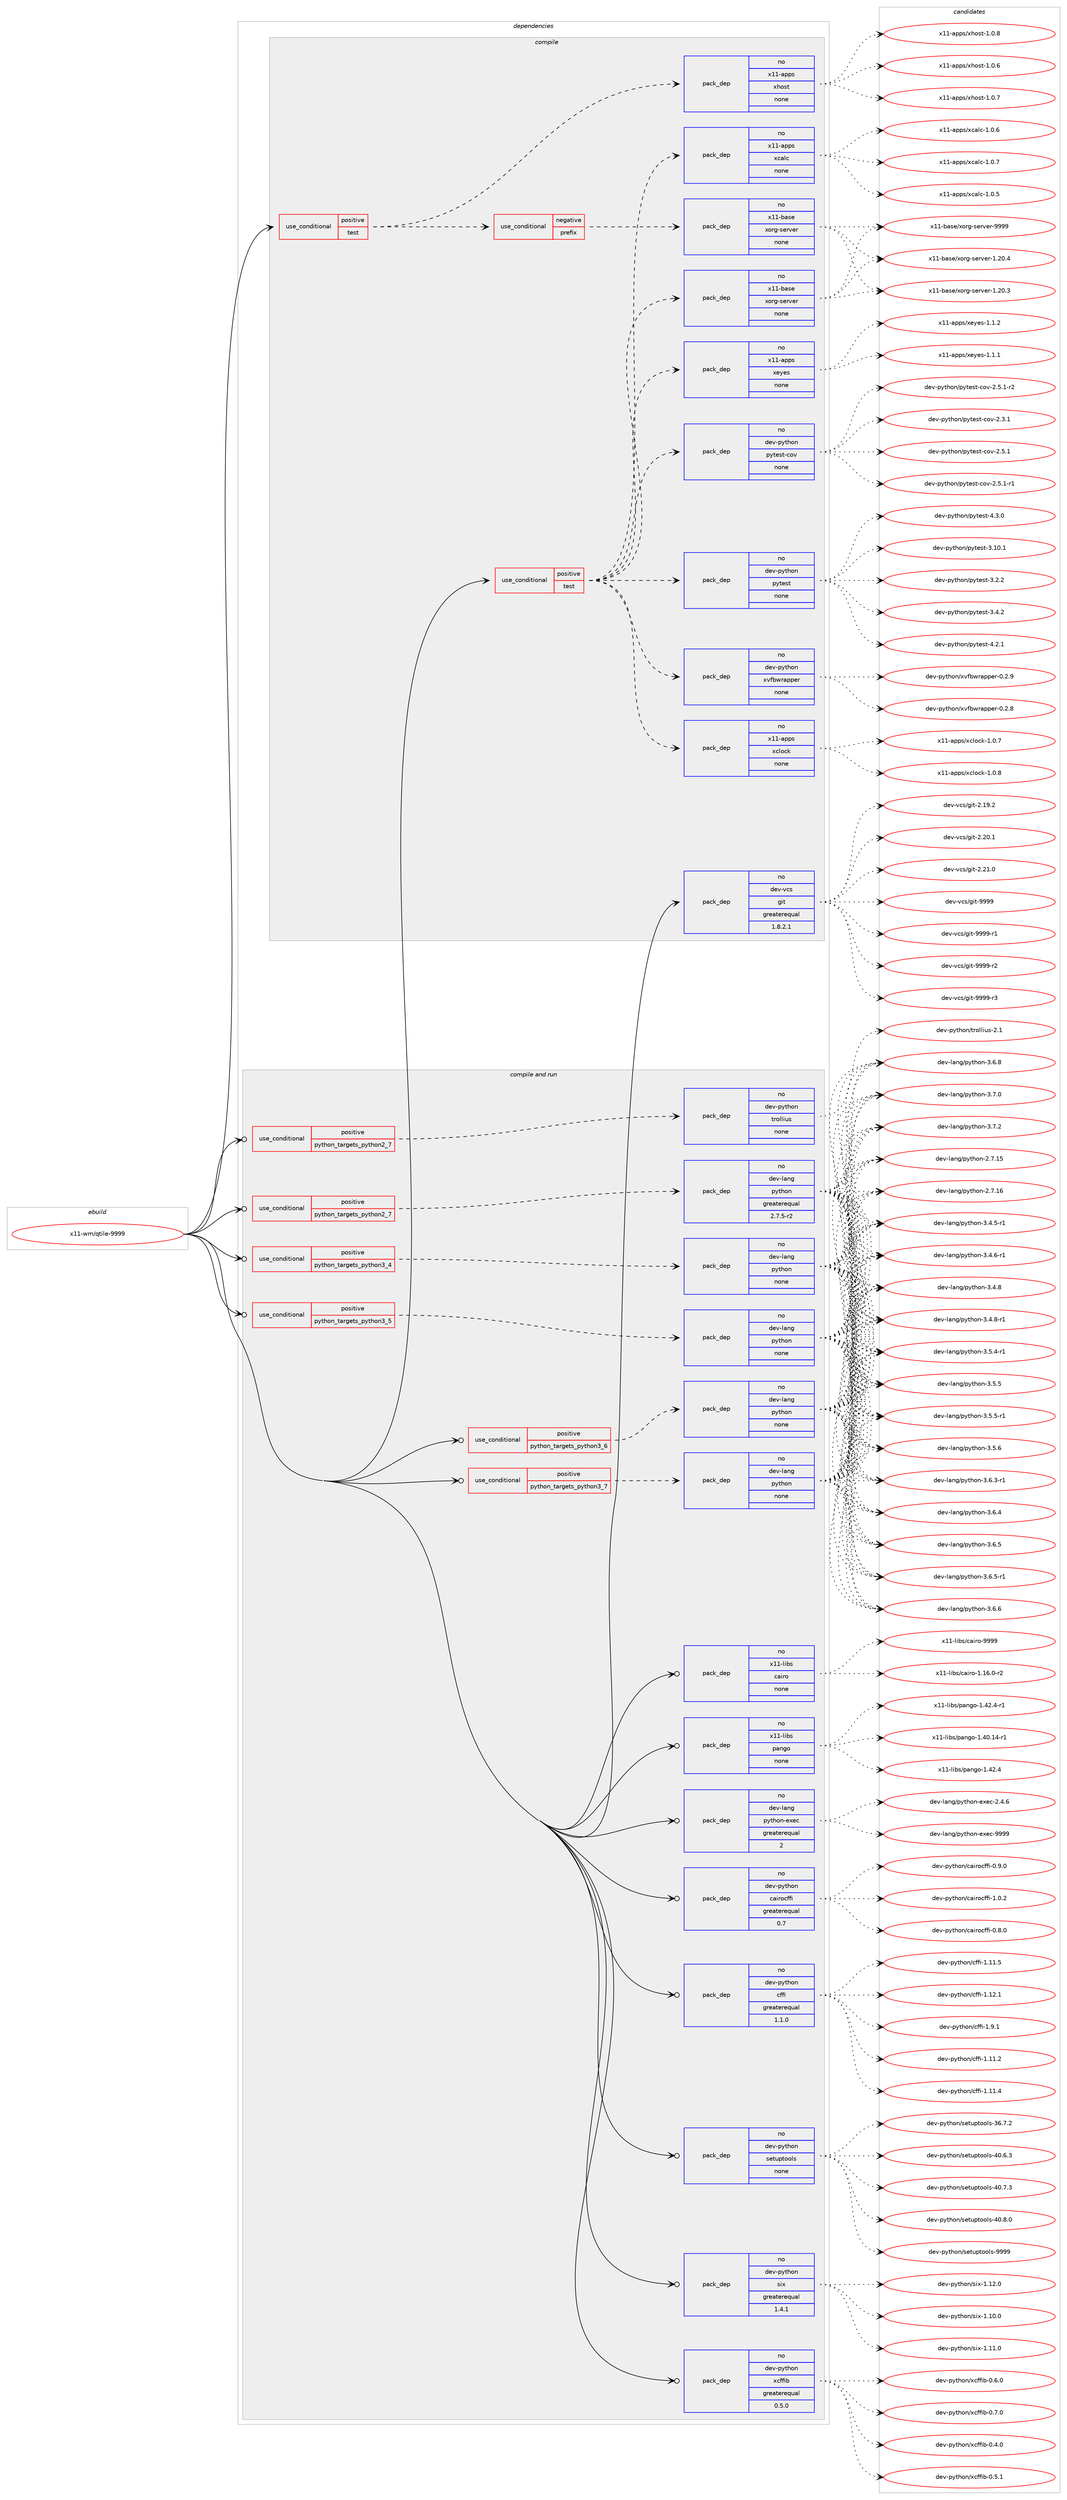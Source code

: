 digraph prolog {

# *************
# Graph options
# *************

newrank=true;
concentrate=true;
compound=true;
graph [rankdir=LR,fontname=Helvetica,fontsize=10,ranksep=1.5];#, ranksep=2.5, nodesep=0.2];
edge  [arrowhead=vee];
node  [fontname=Helvetica,fontsize=10];

# **********
# The ebuild
# **********

subgraph cluster_leftcol {
color=gray;
rank=same;
label=<<i>ebuild</i>>;
id [label="x11-wm/qtile-9999", color=red, width=4, href="../x11-wm/qtile-9999.svg"];
}

# ****************
# The dependencies
# ****************

subgraph cluster_midcol {
color=gray;
label=<<i>dependencies</i>>;
subgraph cluster_compile {
fillcolor="#eeeeee";
style=filled;
label=<<i>compile</i>>;
subgraph cond467536 {
dependency1771580 [label=<<TABLE BORDER="0" CELLBORDER="1" CELLSPACING="0" CELLPADDING="4"><TR><TD ROWSPAN="3" CELLPADDING="10">use_conditional</TD></TR><TR><TD>positive</TD></TR><TR><TD>test</TD></TR></TABLE>>, shape=none, color=red];
subgraph cond467537 {
dependency1771581 [label=<<TABLE BORDER="0" CELLBORDER="1" CELLSPACING="0" CELLPADDING="4"><TR><TD ROWSPAN="3" CELLPADDING="10">use_conditional</TD></TR><TR><TD>negative</TD></TR><TR><TD>prefix</TD></TR></TABLE>>, shape=none, color=red];
subgraph pack1274140 {
dependency1771582 [label=<<TABLE BORDER="0" CELLBORDER="1" CELLSPACING="0" CELLPADDING="4" WIDTH="220"><TR><TD ROWSPAN="6" CELLPADDING="30">pack_dep</TD></TR><TR><TD WIDTH="110">no</TD></TR><TR><TD>x11-base</TD></TR><TR><TD>xorg-server</TD></TR><TR><TD>none</TD></TR><TR><TD></TD></TR></TABLE>>, shape=none, color=blue];
}
dependency1771581:e -> dependency1771582:w [weight=20,style="dashed",arrowhead="vee"];
}
dependency1771580:e -> dependency1771581:w [weight=20,style="dashed",arrowhead="vee"];
subgraph pack1274141 {
dependency1771583 [label=<<TABLE BORDER="0" CELLBORDER="1" CELLSPACING="0" CELLPADDING="4" WIDTH="220"><TR><TD ROWSPAN="6" CELLPADDING="30">pack_dep</TD></TR><TR><TD WIDTH="110">no</TD></TR><TR><TD>x11-apps</TD></TR><TR><TD>xhost</TD></TR><TR><TD>none</TD></TR><TR><TD></TD></TR></TABLE>>, shape=none, color=blue];
}
dependency1771580:e -> dependency1771583:w [weight=20,style="dashed",arrowhead="vee"];
}
id:e -> dependency1771580:w [weight=20,style="solid",arrowhead="vee"];
subgraph cond467538 {
dependency1771584 [label=<<TABLE BORDER="0" CELLBORDER="1" CELLSPACING="0" CELLPADDING="4"><TR><TD ROWSPAN="3" CELLPADDING="10">use_conditional</TD></TR><TR><TD>positive</TD></TR><TR><TD>test</TD></TR></TABLE>>, shape=none, color=red];
subgraph pack1274142 {
dependency1771585 [label=<<TABLE BORDER="0" CELLBORDER="1" CELLSPACING="0" CELLPADDING="4" WIDTH="220"><TR><TD ROWSPAN="6" CELLPADDING="30">pack_dep</TD></TR><TR><TD WIDTH="110">no</TD></TR><TR><TD>dev-python</TD></TR><TR><TD>pytest</TD></TR><TR><TD>none</TD></TR><TR><TD></TD></TR></TABLE>>, shape=none, color=blue];
}
dependency1771584:e -> dependency1771585:w [weight=20,style="dashed",arrowhead="vee"];
subgraph pack1274143 {
dependency1771586 [label=<<TABLE BORDER="0" CELLBORDER="1" CELLSPACING="0" CELLPADDING="4" WIDTH="220"><TR><TD ROWSPAN="6" CELLPADDING="30">pack_dep</TD></TR><TR><TD WIDTH="110">no</TD></TR><TR><TD>dev-python</TD></TR><TR><TD>pytest-cov</TD></TR><TR><TD>none</TD></TR><TR><TD></TD></TR></TABLE>>, shape=none, color=blue];
}
dependency1771584:e -> dependency1771586:w [weight=20,style="dashed",arrowhead="vee"];
subgraph pack1274144 {
dependency1771587 [label=<<TABLE BORDER="0" CELLBORDER="1" CELLSPACING="0" CELLPADDING="4" WIDTH="220"><TR><TD ROWSPAN="6" CELLPADDING="30">pack_dep</TD></TR><TR><TD WIDTH="110">no</TD></TR><TR><TD>dev-python</TD></TR><TR><TD>xvfbwrapper</TD></TR><TR><TD>none</TD></TR><TR><TD></TD></TR></TABLE>>, shape=none, color=blue];
}
dependency1771584:e -> dependency1771587:w [weight=20,style="dashed",arrowhead="vee"];
subgraph pack1274145 {
dependency1771588 [label=<<TABLE BORDER="0" CELLBORDER="1" CELLSPACING="0" CELLPADDING="4" WIDTH="220"><TR><TD ROWSPAN="6" CELLPADDING="30">pack_dep</TD></TR><TR><TD WIDTH="110">no</TD></TR><TR><TD>x11-base</TD></TR><TR><TD>xorg-server</TD></TR><TR><TD>none</TD></TR><TR><TD></TD></TR></TABLE>>, shape=none, color=blue];
}
dependency1771584:e -> dependency1771588:w [weight=20,style="dashed",arrowhead="vee"];
subgraph pack1274146 {
dependency1771589 [label=<<TABLE BORDER="0" CELLBORDER="1" CELLSPACING="0" CELLPADDING="4" WIDTH="220"><TR><TD ROWSPAN="6" CELLPADDING="30">pack_dep</TD></TR><TR><TD WIDTH="110">no</TD></TR><TR><TD>x11-apps</TD></TR><TR><TD>xeyes</TD></TR><TR><TD>none</TD></TR><TR><TD></TD></TR></TABLE>>, shape=none, color=blue];
}
dependency1771584:e -> dependency1771589:w [weight=20,style="dashed",arrowhead="vee"];
subgraph pack1274147 {
dependency1771590 [label=<<TABLE BORDER="0" CELLBORDER="1" CELLSPACING="0" CELLPADDING="4" WIDTH="220"><TR><TD ROWSPAN="6" CELLPADDING="30">pack_dep</TD></TR><TR><TD WIDTH="110">no</TD></TR><TR><TD>x11-apps</TD></TR><TR><TD>xcalc</TD></TR><TR><TD>none</TD></TR><TR><TD></TD></TR></TABLE>>, shape=none, color=blue];
}
dependency1771584:e -> dependency1771590:w [weight=20,style="dashed",arrowhead="vee"];
subgraph pack1274148 {
dependency1771591 [label=<<TABLE BORDER="0" CELLBORDER="1" CELLSPACING="0" CELLPADDING="4" WIDTH="220"><TR><TD ROWSPAN="6" CELLPADDING="30">pack_dep</TD></TR><TR><TD WIDTH="110">no</TD></TR><TR><TD>x11-apps</TD></TR><TR><TD>xclock</TD></TR><TR><TD>none</TD></TR><TR><TD></TD></TR></TABLE>>, shape=none, color=blue];
}
dependency1771584:e -> dependency1771591:w [weight=20,style="dashed",arrowhead="vee"];
}
id:e -> dependency1771584:w [weight=20,style="solid",arrowhead="vee"];
subgraph pack1274149 {
dependency1771592 [label=<<TABLE BORDER="0" CELLBORDER="1" CELLSPACING="0" CELLPADDING="4" WIDTH="220"><TR><TD ROWSPAN="6" CELLPADDING="30">pack_dep</TD></TR><TR><TD WIDTH="110">no</TD></TR><TR><TD>dev-vcs</TD></TR><TR><TD>git</TD></TR><TR><TD>greaterequal</TD></TR><TR><TD>1.8.2.1</TD></TR></TABLE>>, shape=none, color=blue];
}
id:e -> dependency1771592:w [weight=20,style="solid",arrowhead="vee"];
}
subgraph cluster_compileandrun {
fillcolor="#eeeeee";
style=filled;
label=<<i>compile and run</i>>;
subgraph cond467539 {
dependency1771593 [label=<<TABLE BORDER="0" CELLBORDER="1" CELLSPACING="0" CELLPADDING="4"><TR><TD ROWSPAN="3" CELLPADDING="10">use_conditional</TD></TR><TR><TD>positive</TD></TR><TR><TD>python_targets_python2_7</TD></TR></TABLE>>, shape=none, color=red];
subgraph pack1274150 {
dependency1771594 [label=<<TABLE BORDER="0" CELLBORDER="1" CELLSPACING="0" CELLPADDING="4" WIDTH="220"><TR><TD ROWSPAN="6" CELLPADDING="30">pack_dep</TD></TR><TR><TD WIDTH="110">no</TD></TR><TR><TD>dev-lang</TD></TR><TR><TD>python</TD></TR><TR><TD>greaterequal</TD></TR><TR><TD>2.7.5-r2</TD></TR></TABLE>>, shape=none, color=blue];
}
dependency1771593:e -> dependency1771594:w [weight=20,style="dashed",arrowhead="vee"];
}
id:e -> dependency1771593:w [weight=20,style="solid",arrowhead="odotvee"];
subgraph cond467540 {
dependency1771595 [label=<<TABLE BORDER="0" CELLBORDER="1" CELLSPACING="0" CELLPADDING="4"><TR><TD ROWSPAN="3" CELLPADDING="10">use_conditional</TD></TR><TR><TD>positive</TD></TR><TR><TD>python_targets_python2_7</TD></TR></TABLE>>, shape=none, color=red];
subgraph pack1274151 {
dependency1771596 [label=<<TABLE BORDER="0" CELLBORDER="1" CELLSPACING="0" CELLPADDING="4" WIDTH="220"><TR><TD ROWSPAN="6" CELLPADDING="30">pack_dep</TD></TR><TR><TD WIDTH="110">no</TD></TR><TR><TD>dev-python</TD></TR><TR><TD>trollius</TD></TR><TR><TD>none</TD></TR><TR><TD></TD></TR></TABLE>>, shape=none, color=blue];
}
dependency1771595:e -> dependency1771596:w [weight=20,style="dashed",arrowhead="vee"];
}
id:e -> dependency1771595:w [weight=20,style="solid",arrowhead="odotvee"];
subgraph cond467541 {
dependency1771597 [label=<<TABLE BORDER="0" CELLBORDER="1" CELLSPACING="0" CELLPADDING="4"><TR><TD ROWSPAN="3" CELLPADDING="10">use_conditional</TD></TR><TR><TD>positive</TD></TR><TR><TD>python_targets_python3_4</TD></TR></TABLE>>, shape=none, color=red];
subgraph pack1274152 {
dependency1771598 [label=<<TABLE BORDER="0" CELLBORDER="1" CELLSPACING="0" CELLPADDING="4" WIDTH="220"><TR><TD ROWSPAN="6" CELLPADDING="30">pack_dep</TD></TR><TR><TD WIDTH="110">no</TD></TR><TR><TD>dev-lang</TD></TR><TR><TD>python</TD></TR><TR><TD>none</TD></TR><TR><TD></TD></TR></TABLE>>, shape=none, color=blue];
}
dependency1771597:e -> dependency1771598:w [weight=20,style="dashed",arrowhead="vee"];
}
id:e -> dependency1771597:w [weight=20,style="solid",arrowhead="odotvee"];
subgraph cond467542 {
dependency1771599 [label=<<TABLE BORDER="0" CELLBORDER="1" CELLSPACING="0" CELLPADDING="4"><TR><TD ROWSPAN="3" CELLPADDING="10">use_conditional</TD></TR><TR><TD>positive</TD></TR><TR><TD>python_targets_python3_5</TD></TR></TABLE>>, shape=none, color=red];
subgraph pack1274153 {
dependency1771600 [label=<<TABLE BORDER="0" CELLBORDER="1" CELLSPACING="0" CELLPADDING="4" WIDTH="220"><TR><TD ROWSPAN="6" CELLPADDING="30">pack_dep</TD></TR><TR><TD WIDTH="110">no</TD></TR><TR><TD>dev-lang</TD></TR><TR><TD>python</TD></TR><TR><TD>none</TD></TR><TR><TD></TD></TR></TABLE>>, shape=none, color=blue];
}
dependency1771599:e -> dependency1771600:w [weight=20,style="dashed",arrowhead="vee"];
}
id:e -> dependency1771599:w [weight=20,style="solid",arrowhead="odotvee"];
subgraph cond467543 {
dependency1771601 [label=<<TABLE BORDER="0" CELLBORDER="1" CELLSPACING="0" CELLPADDING="4"><TR><TD ROWSPAN="3" CELLPADDING="10">use_conditional</TD></TR><TR><TD>positive</TD></TR><TR><TD>python_targets_python3_6</TD></TR></TABLE>>, shape=none, color=red];
subgraph pack1274154 {
dependency1771602 [label=<<TABLE BORDER="0" CELLBORDER="1" CELLSPACING="0" CELLPADDING="4" WIDTH="220"><TR><TD ROWSPAN="6" CELLPADDING="30">pack_dep</TD></TR><TR><TD WIDTH="110">no</TD></TR><TR><TD>dev-lang</TD></TR><TR><TD>python</TD></TR><TR><TD>none</TD></TR><TR><TD></TD></TR></TABLE>>, shape=none, color=blue];
}
dependency1771601:e -> dependency1771602:w [weight=20,style="dashed",arrowhead="vee"];
}
id:e -> dependency1771601:w [weight=20,style="solid",arrowhead="odotvee"];
subgraph cond467544 {
dependency1771603 [label=<<TABLE BORDER="0" CELLBORDER="1" CELLSPACING="0" CELLPADDING="4"><TR><TD ROWSPAN="3" CELLPADDING="10">use_conditional</TD></TR><TR><TD>positive</TD></TR><TR><TD>python_targets_python3_7</TD></TR></TABLE>>, shape=none, color=red];
subgraph pack1274155 {
dependency1771604 [label=<<TABLE BORDER="0" CELLBORDER="1" CELLSPACING="0" CELLPADDING="4" WIDTH="220"><TR><TD ROWSPAN="6" CELLPADDING="30">pack_dep</TD></TR><TR><TD WIDTH="110">no</TD></TR><TR><TD>dev-lang</TD></TR><TR><TD>python</TD></TR><TR><TD>none</TD></TR><TR><TD></TD></TR></TABLE>>, shape=none, color=blue];
}
dependency1771603:e -> dependency1771604:w [weight=20,style="dashed",arrowhead="vee"];
}
id:e -> dependency1771603:w [weight=20,style="solid",arrowhead="odotvee"];
subgraph pack1274156 {
dependency1771605 [label=<<TABLE BORDER="0" CELLBORDER="1" CELLSPACING="0" CELLPADDING="4" WIDTH="220"><TR><TD ROWSPAN="6" CELLPADDING="30">pack_dep</TD></TR><TR><TD WIDTH="110">no</TD></TR><TR><TD>dev-lang</TD></TR><TR><TD>python-exec</TD></TR><TR><TD>greaterequal</TD></TR><TR><TD>2</TD></TR></TABLE>>, shape=none, color=blue];
}
id:e -> dependency1771605:w [weight=20,style="solid",arrowhead="odotvee"];
subgraph pack1274157 {
dependency1771606 [label=<<TABLE BORDER="0" CELLBORDER="1" CELLSPACING="0" CELLPADDING="4" WIDTH="220"><TR><TD ROWSPAN="6" CELLPADDING="30">pack_dep</TD></TR><TR><TD WIDTH="110">no</TD></TR><TR><TD>dev-python</TD></TR><TR><TD>cairocffi</TD></TR><TR><TD>greaterequal</TD></TR><TR><TD>0.7</TD></TR></TABLE>>, shape=none, color=blue];
}
id:e -> dependency1771606:w [weight=20,style="solid",arrowhead="odotvee"];
subgraph pack1274158 {
dependency1771607 [label=<<TABLE BORDER="0" CELLBORDER="1" CELLSPACING="0" CELLPADDING="4" WIDTH="220"><TR><TD ROWSPAN="6" CELLPADDING="30">pack_dep</TD></TR><TR><TD WIDTH="110">no</TD></TR><TR><TD>dev-python</TD></TR><TR><TD>cffi</TD></TR><TR><TD>greaterequal</TD></TR><TR><TD>1.1.0</TD></TR></TABLE>>, shape=none, color=blue];
}
id:e -> dependency1771607:w [weight=20,style="solid",arrowhead="odotvee"];
subgraph pack1274159 {
dependency1771608 [label=<<TABLE BORDER="0" CELLBORDER="1" CELLSPACING="0" CELLPADDING="4" WIDTH="220"><TR><TD ROWSPAN="6" CELLPADDING="30">pack_dep</TD></TR><TR><TD WIDTH="110">no</TD></TR><TR><TD>dev-python</TD></TR><TR><TD>setuptools</TD></TR><TR><TD>none</TD></TR><TR><TD></TD></TR></TABLE>>, shape=none, color=blue];
}
id:e -> dependency1771608:w [weight=20,style="solid",arrowhead="odotvee"];
subgraph pack1274160 {
dependency1771609 [label=<<TABLE BORDER="0" CELLBORDER="1" CELLSPACING="0" CELLPADDING="4" WIDTH="220"><TR><TD ROWSPAN="6" CELLPADDING="30">pack_dep</TD></TR><TR><TD WIDTH="110">no</TD></TR><TR><TD>dev-python</TD></TR><TR><TD>six</TD></TR><TR><TD>greaterequal</TD></TR><TR><TD>1.4.1</TD></TR></TABLE>>, shape=none, color=blue];
}
id:e -> dependency1771609:w [weight=20,style="solid",arrowhead="odotvee"];
subgraph pack1274161 {
dependency1771610 [label=<<TABLE BORDER="0" CELLBORDER="1" CELLSPACING="0" CELLPADDING="4" WIDTH="220"><TR><TD ROWSPAN="6" CELLPADDING="30">pack_dep</TD></TR><TR><TD WIDTH="110">no</TD></TR><TR><TD>dev-python</TD></TR><TR><TD>xcffib</TD></TR><TR><TD>greaterequal</TD></TR><TR><TD>0.5.0</TD></TR></TABLE>>, shape=none, color=blue];
}
id:e -> dependency1771610:w [weight=20,style="solid",arrowhead="odotvee"];
subgraph pack1274162 {
dependency1771611 [label=<<TABLE BORDER="0" CELLBORDER="1" CELLSPACING="0" CELLPADDING="4" WIDTH="220"><TR><TD ROWSPAN="6" CELLPADDING="30">pack_dep</TD></TR><TR><TD WIDTH="110">no</TD></TR><TR><TD>x11-libs</TD></TR><TR><TD>cairo</TD></TR><TR><TD>none</TD></TR><TR><TD></TD></TR></TABLE>>, shape=none, color=blue];
}
id:e -> dependency1771611:w [weight=20,style="solid",arrowhead="odotvee"];
subgraph pack1274163 {
dependency1771612 [label=<<TABLE BORDER="0" CELLBORDER="1" CELLSPACING="0" CELLPADDING="4" WIDTH="220"><TR><TD ROWSPAN="6" CELLPADDING="30">pack_dep</TD></TR><TR><TD WIDTH="110">no</TD></TR><TR><TD>x11-libs</TD></TR><TR><TD>pango</TD></TR><TR><TD>none</TD></TR><TR><TD></TD></TR></TABLE>>, shape=none, color=blue];
}
id:e -> dependency1771612:w [weight=20,style="solid",arrowhead="odotvee"];
}
subgraph cluster_run {
fillcolor="#eeeeee";
style=filled;
label=<<i>run</i>>;
}
}

# **************
# The candidates
# **************

subgraph cluster_choices {
rank=same;
color=gray;
label=<<i>candidates</i>>;

subgraph choice1274140 {
color=black;
nodesep=1;
choice1204949459897115101471201111141034511510111411810111445494650484651 [label="x11-base/xorg-server-1.20.3", color=red, width=4,href="../x11-base/xorg-server-1.20.3.svg"];
choice1204949459897115101471201111141034511510111411810111445494650484652 [label="x11-base/xorg-server-1.20.4", color=red, width=4,href="../x11-base/xorg-server-1.20.4.svg"];
choice120494945989711510147120111114103451151011141181011144557575757 [label="x11-base/xorg-server-9999", color=red, width=4,href="../x11-base/xorg-server-9999.svg"];
dependency1771582:e -> choice1204949459897115101471201111141034511510111411810111445494650484651:w [style=dotted,weight="100"];
dependency1771582:e -> choice1204949459897115101471201111141034511510111411810111445494650484652:w [style=dotted,weight="100"];
dependency1771582:e -> choice120494945989711510147120111114103451151011141181011144557575757:w [style=dotted,weight="100"];
}
subgraph choice1274141 {
color=black;
nodesep=1;
choice1204949459711211211547120104111115116454946484654 [label="x11-apps/xhost-1.0.6", color=red, width=4,href="../x11-apps/xhost-1.0.6.svg"];
choice1204949459711211211547120104111115116454946484655 [label="x11-apps/xhost-1.0.7", color=red, width=4,href="../x11-apps/xhost-1.0.7.svg"];
choice1204949459711211211547120104111115116454946484656 [label="x11-apps/xhost-1.0.8", color=red, width=4,href="../x11-apps/xhost-1.0.8.svg"];
dependency1771583:e -> choice1204949459711211211547120104111115116454946484654:w [style=dotted,weight="100"];
dependency1771583:e -> choice1204949459711211211547120104111115116454946484655:w [style=dotted,weight="100"];
dependency1771583:e -> choice1204949459711211211547120104111115116454946484656:w [style=dotted,weight="100"];
}
subgraph choice1274142 {
color=black;
nodesep=1;
choice100101118451121211161041111104711212111610111511645514649484649 [label="dev-python/pytest-3.10.1", color=red, width=4,href="../dev-python/pytest-3.10.1.svg"];
choice1001011184511212111610411111047112121116101115116455146504650 [label="dev-python/pytest-3.2.2", color=red, width=4,href="../dev-python/pytest-3.2.2.svg"];
choice1001011184511212111610411111047112121116101115116455146524650 [label="dev-python/pytest-3.4.2", color=red, width=4,href="../dev-python/pytest-3.4.2.svg"];
choice1001011184511212111610411111047112121116101115116455246504649 [label="dev-python/pytest-4.2.1", color=red, width=4,href="../dev-python/pytest-4.2.1.svg"];
choice1001011184511212111610411111047112121116101115116455246514648 [label="dev-python/pytest-4.3.0", color=red, width=4,href="../dev-python/pytest-4.3.0.svg"];
dependency1771585:e -> choice100101118451121211161041111104711212111610111511645514649484649:w [style=dotted,weight="100"];
dependency1771585:e -> choice1001011184511212111610411111047112121116101115116455146504650:w [style=dotted,weight="100"];
dependency1771585:e -> choice1001011184511212111610411111047112121116101115116455146524650:w [style=dotted,weight="100"];
dependency1771585:e -> choice1001011184511212111610411111047112121116101115116455246504649:w [style=dotted,weight="100"];
dependency1771585:e -> choice1001011184511212111610411111047112121116101115116455246514648:w [style=dotted,weight="100"];
}
subgraph choice1274143 {
color=black;
nodesep=1;
choice10010111845112121116104111110471121211161011151164599111118455046514649 [label="dev-python/pytest-cov-2.3.1", color=red, width=4,href="../dev-python/pytest-cov-2.3.1.svg"];
choice10010111845112121116104111110471121211161011151164599111118455046534649 [label="dev-python/pytest-cov-2.5.1", color=red, width=4,href="../dev-python/pytest-cov-2.5.1.svg"];
choice100101118451121211161041111104711212111610111511645991111184550465346494511449 [label="dev-python/pytest-cov-2.5.1-r1", color=red, width=4,href="../dev-python/pytest-cov-2.5.1-r1.svg"];
choice100101118451121211161041111104711212111610111511645991111184550465346494511450 [label="dev-python/pytest-cov-2.5.1-r2", color=red, width=4,href="../dev-python/pytest-cov-2.5.1-r2.svg"];
dependency1771586:e -> choice10010111845112121116104111110471121211161011151164599111118455046514649:w [style=dotted,weight="100"];
dependency1771586:e -> choice10010111845112121116104111110471121211161011151164599111118455046534649:w [style=dotted,weight="100"];
dependency1771586:e -> choice100101118451121211161041111104711212111610111511645991111184550465346494511449:w [style=dotted,weight="100"];
dependency1771586:e -> choice100101118451121211161041111104711212111610111511645991111184550465346494511450:w [style=dotted,weight="100"];
}
subgraph choice1274144 {
color=black;
nodesep=1;
choice10010111845112121116104111110471201181029811911497112112101114454846504656 [label="dev-python/xvfbwrapper-0.2.8", color=red, width=4,href="../dev-python/xvfbwrapper-0.2.8.svg"];
choice10010111845112121116104111110471201181029811911497112112101114454846504657 [label="dev-python/xvfbwrapper-0.2.9", color=red, width=4,href="../dev-python/xvfbwrapper-0.2.9.svg"];
dependency1771587:e -> choice10010111845112121116104111110471201181029811911497112112101114454846504656:w [style=dotted,weight="100"];
dependency1771587:e -> choice10010111845112121116104111110471201181029811911497112112101114454846504657:w [style=dotted,weight="100"];
}
subgraph choice1274145 {
color=black;
nodesep=1;
choice1204949459897115101471201111141034511510111411810111445494650484651 [label="x11-base/xorg-server-1.20.3", color=red, width=4,href="../x11-base/xorg-server-1.20.3.svg"];
choice1204949459897115101471201111141034511510111411810111445494650484652 [label="x11-base/xorg-server-1.20.4", color=red, width=4,href="../x11-base/xorg-server-1.20.4.svg"];
choice120494945989711510147120111114103451151011141181011144557575757 [label="x11-base/xorg-server-9999", color=red, width=4,href="../x11-base/xorg-server-9999.svg"];
dependency1771588:e -> choice1204949459897115101471201111141034511510111411810111445494650484651:w [style=dotted,weight="100"];
dependency1771588:e -> choice1204949459897115101471201111141034511510111411810111445494650484652:w [style=dotted,weight="100"];
dependency1771588:e -> choice120494945989711510147120111114103451151011141181011144557575757:w [style=dotted,weight="100"];
}
subgraph choice1274146 {
color=black;
nodesep=1;
choice1204949459711211211547120101121101115454946494649 [label="x11-apps/xeyes-1.1.1", color=red, width=4,href="../x11-apps/xeyes-1.1.1.svg"];
choice1204949459711211211547120101121101115454946494650 [label="x11-apps/xeyes-1.1.2", color=red, width=4,href="../x11-apps/xeyes-1.1.2.svg"];
dependency1771589:e -> choice1204949459711211211547120101121101115454946494649:w [style=dotted,weight="100"];
dependency1771589:e -> choice1204949459711211211547120101121101115454946494650:w [style=dotted,weight="100"];
}
subgraph choice1274147 {
color=black;
nodesep=1;
choice1204949459711211211547120999710899454946484653 [label="x11-apps/xcalc-1.0.5", color=red, width=4,href="../x11-apps/xcalc-1.0.5.svg"];
choice1204949459711211211547120999710899454946484654 [label="x11-apps/xcalc-1.0.6", color=red, width=4,href="../x11-apps/xcalc-1.0.6.svg"];
choice1204949459711211211547120999710899454946484655 [label="x11-apps/xcalc-1.0.7", color=red, width=4,href="../x11-apps/xcalc-1.0.7.svg"];
dependency1771590:e -> choice1204949459711211211547120999710899454946484653:w [style=dotted,weight="100"];
dependency1771590:e -> choice1204949459711211211547120999710899454946484654:w [style=dotted,weight="100"];
dependency1771590:e -> choice1204949459711211211547120999710899454946484655:w [style=dotted,weight="100"];
}
subgraph choice1274148 {
color=black;
nodesep=1;
choice12049494597112112115471209910811199107454946484655 [label="x11-apps/xclock-1.0.7", color=red, width=4,href="../x11-apps/xclock-1.0.7.svg"];
choice12049494597112112115471209910811199107454946484656 [label="x11-apps/xclock-1.0.8", color=red, width=4,href="../x11-apps/xclock-1.0.8.svg"];
dependency1771591:e -> choice12049494597112112115471209910811199107454946484655:w [style=dotted,weight="100"];
dependency1771591:e -> choice12049494597112112115471209910811199107454946484656:w [style=dotted,weight="100"];
}
subgraph choice1274149 {
color=black;
nodesep=1;
choice10010111845118991154710310511645504649574650 [label="dev-vcs/git-2.19.2", color=red, width=4,href="../dev-vcs/git-2.19.2.svg"];
choice10010111845118991154710310511645504650484649 [label="dev-vcs/git-2.20.1", color=red, width=4,href="../dev-vcs/git-2.20.1.svg"];
choice10010111845118991154710310511645504650494648 [label="dev-vcs/git-2.21.0", color=red, width=4,href="../dev-vcs/git-2.21.0.svg"];
choice1001011184511899115471031051164557575757 [label="dev-vcs/git-9999", color=red, width=4,href="../dev-vcs/git-9999.svg"];
choice10010111845118991154710310511645575757574511449 [label="dev-vcs/git-9999-r1", color=red, width=4,href="../dev-vcs/git-9999-r1.svg"];
choice10010111845118991154710310511645575757574511450 [label="dev-vcs/git-9999-r2", color=red, width=4,href="../dev-vcs/git-9999-r2.svg"];
choice10010111845118991154710310511645575757574511451 [label="dev-vcs/git-9999-r3", color=red, width=4,href="../dev-vcs/git-9999-r3.svg"];
dependency1771592:e -> choice10010111845118991154710310511645504649574650:w [style=dotted,weight="100"];
dependency1771592:e -> choice10010111845118991154710310511645504650484649:w [style=dotted,weight="100"];
dependency1771592:e -> choice10010111845118991154710310511645504650494648:w [style=dotted,weight="100"];
dependency1771592:e -> choice1001011184511899115471031051164557575757:w [style=dotted,weight="100"];
dependency1771592:e -> choice10010111845118991154710310511645575757574511449:w [style=dotted,weight="100"];
dependency1771592:e -> choice10010111845118991154710310511645575757574511450:w [style=dotted,weight="100"];
dependency1771592:e -> choice10010111845118991154710310511645575757574511451:w [style=dotted,weight="100"];
}
subgraph choice1274150 {
color=black;
nodesep=1;
choice10010111845108971101034711212111610411111045504655464953 [label="dev-lang/python-2.7.15", color=red, width=4,href="../dev-lang/python-2.7.15.svg"];
choice10010111845108971101034711212111610411111045504655464954 [label="dev-lang/python-2.7.16", color=red, width=4,href="../dev-lang/python-2.7.16.svg"];
choice1001011184510897110103471121211161041111104551465246534511449 [label="dev-lang/python-3.4.5-r1", color=red, width=4,href="../dev-lang/python-3.4.5-r1.svg"];
choice1001011184510897110103471121211161041111104551465246544511449 [label="dev-lang/python-3.4.6-r1", color=red, width=4,href="../dev-lang/python-3.4.6-r1.svg"];
choice100101118451089711010347112121116104111110455146524656 [label="dev-lang/python-3.4.8", color=red, width=4,href="../dev-lang/python-3.4.8.svg"];
choice1001011184510897110103471121211161041111104551465246564511449 [label="dev-lang/python-3.4.8-r1", color=red, width=4,href="../dev-lang/python-3.4.8-r1.svg"];
choice1001011184510897110103471121211161041111104551465346524511449 [label="dev-lang/python-3.5.4-r1", color=red, width=4,href="../dev-lang/python-3.5.4-r1.svg"];
choice100101118451089711010347112121116104111110455146534653 [label="dev-lang/python-3.5.5", color=red, width=4,href="../dev-lang/python-3.5.5.svg"];
choice1001011184510897110103471121211161041111104551465346534511449 [label="dev-lang/python-3.5.5-r1", color=red, width=4,href="../dev-lang/python-3.5.5-r1.svg"];
choice100101118451089711010347112121116104111110455146534654 [label="dev-lang/python-3.5.6", color=red, width=4,href="../dev-lang/python-3.5.6.svg"];
choice1001011184510897110103471121211161041111104551465446514511449 [label="dev-lang/python-3.6.3-r1", color=red, width=4,href="../dev-lang/python-3.6.3-r1.svg"];
choice100101118451089711010347112121116104111110455146544652 [label="dev-lang/python-3.6.4", color=red, width=4,href="../dev-lang/python-3.6.4.svg"];
choice100101118451089711010347112121116104111110455146544653 [label="dev-lang/python-3.6.5", color=red, width=4,href="../dev-lang/python-3.6.5.svg"];
choice1001011184510897110103471121211161041111104551465446534511449 [label="dev-lang/python-3.6.5-r1", color=red, width=4,href="../dev-lang/python-3.6.5-r1.svg"];
choice100101118451089711010347112121116104111110455146544654 [label="dev-lang/python-3.6.6", color=red, width=4,href="../dev-lang/python-3.6.6.svg"];
choice100101118451089711010347112121116104111110455146544656 [label="dev-lang/python-3.6.8", color=red, width=4,href="../dev-lang/python-3.6.8.svg"];
choice100101118451089711010347112121116104111110455146554648 [label="dev-lang/python-3.7.0", color=red, width=4,href="../dev-lang/python-3.7.0.svg"];
choice100101118451089711010347112121116104111110455146554650 [label="dev-lang/python-3.7.2", color=red, width=4,href="../dev-lang/python-3.7.2.svg"];
dependency1771594:e -> choice10010111845108971101034711212111610411111045504655464953:w [style=dotted,weight="100"];
dependency1771594:e -> choice10010111845108971101034711212111610411111045504655464954:w [style=dotted,weight="100"];
dependency1771594:e -> choice1001011184510897110103471121211161041111104551465246534511449:w [style=dotted,weight="100"];
dependency1771594:e -> choice1001011184510897110103471121211161041111104551465246544511449:w [style=dotted,weight="100"];
dependency1771594:e -> choice100101118451089711010347112121116104111110455146524656:w [style=dotted,weight="100"];
dependency1771594:e -> choice1001011184510897110103471121211161041111104551465246564511449:w [style=dotted,weight="100"];
dependency1771594:e -> choice1001011184510897110103471121211161041111104551465346524511449:w [style=dotted,weight="100"];
dependency1771594:e -> choice100101118451089711010347112121116104111110455146534653:w [style=dotted,weight="100"];
dependency1771594:e -> choice1001011184510897110103471121211161041111104551465346534511449:w [style=dotted,weight="100"];
dependency1771594:e -> choice100101118451089711010347112121116104111110455146534654:w [style=dotted,weight="100"];
dependency1771594:e -> choice1001011184510897110103471121211161041111104551465446514511449:w [style=dotted,weight="100"];
dependency1771594:e -> choice100101118451089711010347112121116104111110455146544652:w [style=dotted,weight="100"];
dependency1771594:e -> choice100101118451089711010347112121116104111110455146544653:w [style=dotted,weight="100"];
dependency1771594:e -> choice1001011184510897110103471121211161041111104551465446534511449:w [style=dotted,weight="100"];
dependency1771594:e -> choice100101118451089711010347112121116104111110455146544654:w [style=dotted,weight="100"];
dependency1771594:e -> choice100101118451089711010347112121116104111110455146544656:w [style=dotted,weight="100"];
dependency1771594:e -> choice100101118451089711010347112121116104111110455146554648:w [style=dotted,weight="100"];
dependency1771594:e -> choice100101118451089711010347112121116104111110455146554650:w [style=dotted,weight="100"];
}
subgraph choice1274151 {
color=black;
nodesep=1;
choice100101118451121211161041111104711611411110810810511711545504649 [label="dev-python/trollius-2.1", color=red, width=4,href="../dev-python/trollius-2.1.svg"];
dependency1771596:e -> choice100101118451121211161041111104711611411110810810511711545504649:w [style=dotted,weight="100"];
}
subgraph choice1274152 {
color=black;
nodesep=1;
choice10010111845108971101034711212111610411111045504655464953 [label="dev-lang/python-2.7.15", color=red, width=4,href="../dev-lang/python-2.7.15.svg"];
choice10010111845108971101034711212111610411111045504655464954 [label="dev-lang/python-2.7.16", color=red, width=4,href="../dev-lang/python-2.7.16.svg"];
choice1001011184510897110103471121211161041111104551465246534511449 [label="dev-lang/python-3.4.5-r1", color=red, width=4,href="../dev-lang/python-3.4.5-r1.svg"];
choice1001011184510897110103471121211161041111104551465246544511449 [label="dev-lang/python-3.4.6-r1", color=red, width=4,href="../dev-lang/python-3.4.6-r1.svg"];
choice100101118451089711010347112121116104111110455146524656 [label="dev-lang/python-3.4.8", color=red, width=4,href="../dev-lang/python-3.4.8.svg"];
choice1001011184510897110103471121211161041111104551465246564511449 [label="dev-lang/python-3.4.8-r1", color=red, width=4,href="../dev-lang/python-3.4.8-r1.svg"];
choice1001011184510897110103471121211161041111104551465346524511449 [label="dev-lang/python-3.5.4-r1", color=red, width=4,href="../dev-lang/python-3.5.4-r1.svg"];
choice100101118451089711010347112121116104111110455146534653 [label="dev-lang/python-3.5.5", color=red, width=4,href="../dev-lang/python-3.5.5.svg"];
choice1001011184510897110103471121211161041111104551465346534511449 [label="dev-lang/python-3.5.5-r1", color=red, width=4,href="../dev-lang/python-3.5.5-r1.svg"];
choice100101118451089711010347112121116104111110455146534654 [label="dev-lang/python-3.5.6", color=red, width=4,href="../dev-lang/python-3.5.6.svg"];
choice1001011184510897110103471121211161041111104551465446514511449 [label="dev-lang/python-3.6.3-r1", color=red, width=4,href="../dev-lang/python-3.6.3-r1.svg"];
choice100101118451089711010347112121116104111110455146544652 [label="dev-lang/python-3.6.4", color=red, width=4,href="../dev-lang/python-3.6.4.svg"];
choice100101118451089711010347112121116104111110455146544653 [label="dev-lang/python-3.6.5", color=red, width=4,href="../dev-lang/python-3.6.5.svg"];
choice1001011184510897110103471121211161041111104551465446534511449 [label="dev-lang/python-3.6.5-r1", color=red, width=4,href="../dev-lang/python-3.6.5-r1.svg"];
choice100101118451089711010347112121116104111110455146544654 [label="dev-lang/python-3.6.6", color=red, width=4,href="../dev-lang/python-3.6.6.svg"];
choice100101118451089711010347112121116104111110455146544656 [label="dev-lang/python-3.6.8", color=red, width=4,href="../dev-lang/python-3.6.8.svg"];
choice100101118451089711010347112121116104111110455146554648 [label="dev-lang/python-3.7.0", color=red, width=4,href="../dev-lang/python-3.7.0.svg"];
choice100101118451089711010347112121116104111110455146554650 [label="dev-lang/python-3.7.2", color=red, width=4,href="../dev-lang/python-3.7.2.svg"];
dependency1771598:e -> choice10010111845108971101034711212111610411111045504655464953:w [style=dotted,weight="100"];
dependency1771598:e -> choice10010111845108971101034711212111610411111045504655464954:w [style=dotted,weight="100"];
dependency1771598:e -> choice1001011184510897110103471121211161041111104551465246534511449:w [style=dotted,weight="100"];
dependency1771598:e -> choice1001011184510897110103471121211161041111104551465246544511449:w [style=dotted,weight="100"];
dependency1771598:e -> choice100101118451089711010347112121116104111110455146524656:w [style=dotted,weight="100"];
dependency1771598:e -> choice1001011184510897110103471121211161041111104551465246564511449:w [style=dotted,weight="100"];
dependency1771598:e -> choice1001011184510897110103471121211161041111104551465346524511449:w [style=dotted,weight="100"];
dependency1771598:e -> choice100101118451089711010347112121116104111110455146534653:w [style=dotted,weight="100"];
dependency1771598:e -> choice1001011184510897110103471121211161041111104551465346534511449:w [style=dotted,weight="100"];
dependency1771598:e -> choice100101118451089711010347112121116104111110455146534654:w [style=dotted,weight="100"];
dependency1771598:e -> choice1001011184510897110103471121211161041111104551465446514511449:w [style=dotted,weight="100"];
dependency1771598:e -> choice100101118451089711010347112121116104111110455146544652:w [style=dotted,weight="100"];
dependency1771598:e -> choice100101118451089711010347112121116104111110455146544653:w [style=dotted,weight="100"];
dependency1771598:e -> choice1001011184510897110103471121211161041111104551465446534511449:w [style=dotted,weight="100"];
dependency1771598:e -> choice100101118451089711010347112121116104111110455146544654:w [style=dotted,weight="100"];
dependency1771598:e -> choice100101118451089711010347112121116104111110455146544656:w [style=dotted,weight="100"];
dependency1771598:e -> choice100101118451089711010347112121116104111110455146554648:w [style=dotted,weight="100"];
dependency1771598:e -> choice100101118451089711010347112121116104111110455146554650:w [style=dotted,weight="100"];
}
subgraph choice1274153 {
color=black;
nodesep=1;
choice10010111845108971101034711212111610411111045504655464953 [label="dev-lang/python-2.7.15", color=red, width=4,href="../dev-lang/python-2.7.15.svg"];
choice10010111845108971101034711212111610411111045504655464954 [label="dev-lang/python-2.7.16", color=red, width=4,href="../dev-lang/python-2.7.16.svg"];
choice1001011184510897110103471121211161041111104551465246534511449 [label="dev-lang/python-3.4.5-r1", color=red, width=4,href="../dev-lang/python-3.4.5-r1.svg"];
choice1001011184510897110103471121211161041111104551465246544511449 [label="dev-lang/python-3.4.6-r1", color=red, width=4,href="../dev-lang/python-3.4.6-r1.svg"];
choice100101118451089711010347112121116104111110455146524656 [label="dev-lang/python-3.4.8", color=red, width=4,href="../dev-lang/python-3.4.8.svg"];
choice1001011184510897110103471121211161041111104551465246564511449 [label="dev-lang/python-3.4.8-r1", color=red, width=4,href="../dev-lang/python-3.4.8-r1.svg"];
choice1001011184510897110103471121211161041111104551465346524511449 [label="dev-lang/python-3.5.4-r1", color=red, width=4,href="../dev-lang/python-3.5.4-r1.svg"];
choice100101118451089711010347112121116104111110455146534653 [label="dev-lang/python-3.5.5", color=red, width=4,href="../dev-lang/python-3.5.5.svg"];
choice1001011184510897110103471121211161041111104551465346534511449 [label="dev-lang/python-3.5.5-r1", color=red, width=4,href="../dev-lang/python-3.5.5-r1.svg"];
choice100101118451089711010347112121116104111110455146534654 [label="dev-lang/python-3.5.6", color=red, width=4,href="../dev-lang/python-3.5.6.svg"];
choice1001011184510897110103471121211161041111104551465446514511449 [label="dev-lang/python-3.6.3-r1", color=red, width=4,href="../dev-lang/python-3.6.3-r1.svg"];
choice100101118451089711010347112121116104111110455146544652 [label="dev-lang/python-3.6.4", color=red, width=4,href="../dev-lang/python-3.6.4.svg"];
choice100101118451089711010347112121116104111110455146544653 [label="dev-lang/python-3.6.5", color=red, width=4,href="../dev-lang/python-3.6.5.svg"];
choice1001011184510897110103471121211161041111104551465446534511449 [label="dev-lang/python-3.6.5-r1", color=red, width=4,href="../dev-lang/python-3.6.5-r1.svg"];
choice100101118451089711010347112121116104111110455146544654 [label="dev-lang/python-3.6.6", color=red, width=4,href="../dev-lang/python-3.6.6.svg"];
choice100101118451089711010347112121116104111110455146544656 [label="dev-lang/python-3.6.8", color=red, width=4,href="../dev-lang/python-3.6.8.svg"];
choice100101118451089711010347112121116104111110455146554648 [label="dev-lang/python-3.7.0", color=red, width=4,href="../dev-lang/python-3.7.0.svg"];
choice100101118451089711010347112121116104111110455146554650 [label="dev-lang/python-3.7.2", color=red, width=4,href="../dev-lang/python-3.7.2.svg"];
dependency1771600:e -> choice10010111845108971101034711212111610411111045504655464953:w [style=dotted,weight="100"];
dependency1771600:e -> choice10010111845108971101034711212111610411111045504655464954:w [style=dotted,weight="100"];
dependency1771600:e -> choice1001011184510897110103471121211161041111104551465246534511449:w [style=dotted,weight="100"];
dependency1771600:e -> choice1001011184510897110103471121211161041111104551465246544511449:w [style=dotted,weight="100"];
dependency1771600:e -> choice100101118451089711010347112121116104111110455146524656:w [style=dotted,weight="100"];
dependency1771600:e -> choice1001011184510897110103471121211161041111104551465246564511449:w [style=dotted,weight="100"];
dependency1771600:e -> choice1001011184510897110103471121211161041111104551465346524511449:w [style=dotted,weight="100"];
dependency1771600:e -> choice100101118451089711010347112121116104111110455146534653:w [style=dotted,weight="100"];
dependency1771600:e -> choice1001011184510897110103471121211161041111104551465346534511449:w [style=dotted,weight="100"];
dependency1771600:e -> choice100101118451089711010347112121116104111110455146534654:w [style=dotted,weight="100"];
dependency1771600:e -> choice1001011184510897110103471121211161041111104551465446514511449:w [style=dotted,weight="100"];
dependency1771600:e -> choice100101118451089711010347112121116104111110455146544652:w [style=dotted,weight="100"];
dependency1771600:e -> choice100101118451089711010347112121116104111110455146544653:w [style=dotted,weight="100"];
dependency1771600:e -> choice1001011184510897110103471121211161041111104551465446534511449:w [style=dotted,weight="100"];
dependency1771600:e -> choice100101118451089711010347112121116104111110455146544654:w [style=dotted,weight="100"];
dependency1771600:e -> choice100101118451089711010347112121116104111110455146544656:w [style=dotted,weight="100"];
dependency1771600:e -> choice100101118451089711010347112121116104111110455146554648:w [style=dotted,weight="100"];
dependency1771600:e -> choice100101118451089711010347112121116104111110455146554650:w [style=dotted,weight="100"];
}
subgraph choice1274154 {
color=black;
nodesep=1;
choice10010111845108971101034711212111610411111045504655464953 [label="dev-lang/python-2.7.15", color=red, width=4,href="../dev-lang/python-2.7.15.svg"];
choice10010111845108971101034711212111610411111045504655464954 [label="dev-lang/python-2.7.16", color=red, width=4,href="../dev-lang/python-2.7.16.svg"];
choice1001011184510897110103471121211161041111104551465246534511449 [label="dev-lang/python-3.4.5-r1", color=red, width=4,href="../dev-lang/python-3.4.5-r1.svg"];
choice1001011184510897110103471121211161041111104551465246544511449 [label="dev-lang/python-3.4.6-r1", color=red, width=4,href="../dev-lang/python-3.4.6-r1.svg"];
choice100101118451089711010347112121116104111110455146524656 [label="dev-lang/python-3.4.8", color=red, width=4,href="../dev-lang/python-3.4.8.svg"];
choice1001011184510897110103471121211161041111104551465246564511449 [label="dev-lang/python-3.4.8-r1", color=red, width=4,href="../dev-lang/python-3.4.8-r1.svg"];
choice1001011184510897110103471121211161041111104551465346524511449 [label="dev-lang/python-3.5.4-r1", color=red, width=4,href="../dev-lang/python-3.5.4-r1.svg"];
choice100101118451089711010347112121116104111110455146534653 [label="dev-lang/python-3.5.5", color=red, width=4,href="../dev-lang/python-3.5.5.svg"];
choice1001011184510897110103471121211161041111104551465346534511449 [label="dev-lang/python-3.5.5-r1", color=red, width=4,href="../dev-lang/python-3.5.5-r1.svg"];
choice100101118451089711010347112121116104111110455146534654 [label="dev-lang/python-3.5.6", color=red, width=4,href="../dev-lang/python-3.5.6.svg"];
choice1001011184510897110103471121211161041111104551465446514511449 [label="dev-lang/python-3.6.3-r1", color=red, width=4,href="../dev-lang/python-3.6.3-r1.svg"];
choice100101118451089711010347112121116104111110455146544652 [label="dev-lang/python-3.6.4", color=red, width=4,href="../dev-lang/python-3.6.4.svg"];
choice100101118451089711010347112121116104111110455146544653 [label="dev-lang/python-3.6.5", color=red, width=4,href="../dev-lang/python-3.6.5.svg"];
choice1001011184510897110103471121211161041111104551465446534511449 [label="dev-lang/python-3.6.5-r1", color=red, width=4,href="../dev-lang/python-3.6.5-r1.svg"];
choice100101118451089711010347112121116104111110455146544654 [label="dev-lang/python-3.6.6", color=red, width=4,href="../dev-lang/python-3.6.6.svg"];
choice100101118451089711010347112121116104111110455146544656 [label="dev-lang/python-3.6.8", color=red, width=4,href="../dev-lang/python-3.6.8.svg"];
choice100101118451089711010347112121116104111110455146554648 [label="dev-lang/python-3.7.0", color=red, width=4,href="../dev-lang/python-3.7.0.svg"];
choice100101118451089711010347112121116104111110455146554650 [label="dev-lang/python-3.7.2", color=red, width=4,href="../dev-lang/python-3.7.2.svg"];
dependency1771602:e -> choice10010111845108971101034711212111610411111045504655464953:w [style=dotted,weight="100"];
dependency1771602:e -> choice10010111845108971101034711212111610411111045504655464954:w [style=dotted,weight="100"];
dependency1771602:e -> choice1001011184510897110103471121211161041111104551465246534511449:w [style=dotted,weight="100"];
dependency1771602:e -> choice1001011184510897110103471121211161041111104551465246544511449:w [style=dotted,weight="100"];
dependency1771602:e -> choice100101118451089711010347112121116104111110455146524656:w [style=dotted,weight="100"];
dependency1771602:e -> choice1001011184510897110103471121211161041111104551465246564511449:w [style=dotted,weight="100"];
dependency1771602:e -> choice1001011184510897110103471121211161041111104551465346524511449:w [style=dotted,weight="100"];
dependency1771602:e -> choice100101118451089711010347112121116104111110455146534653:w [style=dotted,weight="100"];
dependency1771602:e -> choice1001011184510897110103471121211161041111104551465346534511449:w [style=dotted,weight="100"];
dependency1771602:e -> choice100101118451089711010347112121116104111110455146534654:w [style=dotted,weight="100"];
dependency1771602:e -> choice1001011184510897110103471121211161041111104551465446514511449:w [style=dotted,weight="100"];
dependency1771602:e -> choice100101118451089711010347112121116104111110455146544652:w [style=dotted,weight="100"];
dependency1771602:e -> choice100101118451089711010347112121116104111110455146544653:w [style=dotted,weight="100"];
dependency1771602:e -> choice1001011184510897110103471121211161041111104551465446534511449:w [style=dotted,weight="100"];
dependency1771602:e -> choice100101118451089711010347112121116104111110455146544654:w [style=dotted,weight="100"];
dependency1771602:e -> choice100101118451089711010347112121116104111110455146544656:w [style=dotted,weight="100"];
dependency1771602:e -> choice100101118451089711010347112121116104111110455146554648:w [style=dotted,weight="100"];
dependency1771602:e -> choice100101118451089711010347112121116104111110455146554650:w [style=dotted,weight="100"];
}
subgraph choice1274155 {
color=black;
nodesep=1;
choice10010111845108971101034711212111610411111045504655464953 [label="dev-lang/python-2.7.15", color=red, width=4,href="../dev-lang/python-2.7.15.svg"];
choice10010111845108971101034711212111610411111045504655464954 [label="dev-lang/python-2.7.16", color=red, width=4,href="../dev-lang/python-2.7.16.svg"];
choice1001011184510897110103471121211161041111104551465246534511449 [label="dev-lang/python-3.4.5-r1", color=red, width=4,href="../dev-lang/python-3.4.5-r1.svg"];
choice1001011184510897110103471121211161041111104551465246544511449 [label="dev-lang/python-3.4.6-r1", color=red, width=4,href="../dev-lang/python-3.4.6-r1.svg"];
choice100101118451089711010347112121116104111110455146524656 [label="dev-lang/python-3.4.8", color=red, width=4,href="../dev-lang/python-3.4.8.svg"];
choice1001011184510897110103471121211161041111104551465246564511449 [label="dev-lang/python-3.4.8-r1", color=red, width=4,href="../dev-lang/python-3.4.8-r1.svg"];
choice1001011184510897110103471121211161041111104551465346524511449 [label="dev-lang/python-3.5.4-r1", color=red, width=4,href="../dev-lang/python-3.5.4-r1.svg"];
choice100101118451089711010347112121116104111110455146534653 [label="dev-lang/python-3.5.5", color=red, width=4,href="../dev-lang/python-3.5.5.svg"];
choice1001011184510897110103471121211161041111104551465346534511449 [label="dev-lang/python-3.5.5-r1", color=red, width=4,href="../dev-lang/python-3.5.5-r1.svg"];
choice100101118451089711010347112121116104111110455146534654 [label="dev-lang/python-3.5.6", color=red, width=4,href="../dev-lang/python-3.5.6.svg"];
choice1001011184510897110103471121211161041111104551465446514511449 [label="dev-lang/python-3.6.3-r1", color=red, width=4,href="../dev-lang/python-3.6.3-r1.svg"];
choice100101118451089711010347112121116104111110455146544652 [label="dev-lang/python-3.6.4", color=red, width=4,href="../dev-lang/python-3.6.4.svg"];
choice100101118451089711010347112121116104111110455146544653 [label="dev-lang/python-3.6.5", color=red, width=4,href="../dev-lang/python-3.6.5.svg"];
choice1001011184510897110103471121211161041111104551465446534511449 [label="dev-lang/python-3.6.5-r1", color=red, width=4,href="../dev-lang/python-3.6.5-r1.svg"];
choice100101118451089711010347112121116104111110455146544654 [label="dev-lang/python-3.6.6", color=red, width=4,href="../dev-lang/python-3.6.6.svg"];
choice100101118451089711010347112121116104111110455146544656 [label="dev-lang/python-3.6.8", color=red, width=4,href="../dev-lang/python-3.6.8.svg"];
choice100101118451089711010347112121116104111110455146554648 [label="dev-lang/python-3.7.0", color=red, width=4,href="../dev-lang/python-3.7.0.svg"];
choice100101118451089711010347112121116104111110455146554650 [label="dev-lang/python-3.7.2", color=red, width=4,href="../dev-lang/python-3.7.2.svg"];
dependency1771604:e -> choice10010111845108971101034711212111610411111045504655464953:w [style=dotted,weight="100"];
dependency1771604:e -> choice10010111845108971101034711212111610411111045504655464954:w [style=dotted,weight="100"];
dependency1771604:e -> choice1001011184510897110103471121211161041111104551465246534511449:w [style=dotted,weight="100"];
dependency1771604:e -> choice1001011184510897110103471121211161041111104551465246544511449:w [style=dotted,weight="100"];
dependency1771604:e -> choice100101118451089711010347112121116104111110455146524656:w [style=dotted,weight="100"];
dependency1771604:e -> choice1001011184510897110103471121211161041111104551465246564511449:w [style=dotted,weight="100"];
dependency1771604:e -> choice1001011184510897110103471121211161041111104551465346524511449:w [style=dotted,weight="100"];
dependency1771604:e -> choice100101118451089711010347112121116104111110455146534653:w [style=dotted,weight="100"];
dependency1771604:e -> choice1001011184510897110103471121211161041111104551465346534511449:w [style=dotted,weight="100"];
dependency1771604:e -> choice100101118451089711010347112121116104111110455146534654:w [style=dotted,weight="100"];
dependency1771604:e -> choice1001011184510897110103471121211161041111104551465446514511449:w [style=dotted,weight="100"];
dependency1771604:e -> choice100101118451089711010347112121116104111110455146544652:w [style=dotted,weight="100"];
dependency1771604:e -> choice100101118451089711010347112121116104111110455146544653:w [style=dotted,weight="100"];
dependency1771604:e -> choice1001011184510897110103471121211161041111104551465446534511449:w [style=dotted,weight="100"];
dependency1771604:e -> choice100101118451089711010347112121116104111110455146544654:w [style=dotted,weight="100"];
dependency1771604:e -> choice100101118451089711010347112121116104111110455146544656:w [style=dotted,weight="100"];
dependency1771604:e -> choice100101118451089711010347112121116104111110455146554648:w [style=dotted,weight="100"];
dependency1771604:e -> choice100101118451089711010347112121116104111110455146554650:w [style=dotted,weight="100"];
}
subgraph choice1274156 {
color=black;
nodesep=1;
choice1001011184510897110103471121211161041111104510112010199455046524654 [label="dev-lang/python-exec-2.4.6", color=red, width=4,href="../dev-lang/python-exec-2.4.6.svg"];
choice10010111845108971101034711212111610411111045101120101994557575757 [label="dev-lang/python-exec-9999", color=red, width=4,href="../dev-lang/python-exec-9999.svg"];
dependency1771605:e -> choice1001011184510897110103471121211161041111104510112010199455046524654:w [style=dotted,weight="100"];
dependency1771605:e -> choice10010111845108971101034711212111610411111045101120101994557575757:w [style=dotted,weight="100"];
}
subgraph choice1274157 {
color=black;
nodesep=1;
choice1001011184511212111610411111047999710511411199102102105454846564648 [label="dev-python/cairocffi-0.8.0", color=red, width=4,href="../dev-python/cairocffi-0.8.0.svg"];
choice1001011184511212111610411111047999710511411199102102105454846574648 [label="dev-python/cairocffi-0.9.0", color=red, width=4,href="../dev-python/cairocffi-0.9.0.svg"];
choice1001011184511212111610411111047999710511411199102102105454946484650 [label="dev-python/cairocffi-1.0.2", color=red, width=4,href="../dev-python/cairocffi-1.0.2.svg"];
dependency1771606:e -> choice1001011184511212111610411111047999710511411199102102105454846564648:w [style=dotted,weight="100"];
dependency1771606:e -> choice1001011184511212111610411111047999710511411199102102105454846574648:w [style=dotted,weight="100"];
dependency1771606:e -> choice1001011184511212111610411111047999710511411199102102105454946484650:w [style=dotted,weight="100"];
}
subgraph choice1274158 {
color=black;
nodesep=1;
choice10010111845112121116104111110479910210210545494649494650 [label="dev-python/cffi-1.11.2", color=red, width=4,href="../dev-python/cffi-1.11.2.svg"];
choice10010111845112121116104111110479910210210545494649494652 [label="dev-python/cffi-1.11.4", color=red, width=4,href="../dev-python/cffi-1.11.4.svg"];
choice10010111845112121116104111110479910210210545494649494653 [label="dev-python/cffi-1.11.5", color=red, width=4,href="../dev-python/cffi-1.11.5.svg"];
choice10010111845112121116104111110479910210210545494649504649 [label="dev-python/cffi-1.12.1", color=red, width=4,href="../dev-python/cffi-1.12.1.svg"];
choice100101118451121211161041111104799102102105454946574649 [label="dev-python/cffi-1.9.1", color=red, width=4,href="../dev-python/cffi-1.9.1.svg"];
dependency1771607:e -> choice10010111845112121116104111110479910210210545494649494650:w [style=dotted,weight="100"];
dependency1771607:e -> choice10010111845112121116104111110479910210210545494649494652:w [style=dotted,weight="100"];
dependency1771607:e -> choice10010111845112121116104111110479910210210545494649494653:w [style=dotted,weight="100"];
dependency1771607:e -> choice10010111845112121116104111110479910210210545494649504649:w [style=dotted,weight="100"];
dependency1771607:e -> choice100101118451121211161041111104799102102105454946574649:w [style=dotted,weight="100"];
}
subgraph choice1274159 {
color=black;
nodesep=1;
choice100101118451121211161041111104711510111611711211611111110811545515446554650 [label="dev-python/setuptools-36.7.2", color=red, width=4,href="../dev-python/setuptools-36.7.2.svg"];
choice100101118451121211161041111104711510111611711211611111110811545524846544651 [label="dev-python/setuptools-40.6.3", color=red, width=4,href="../dev-python/setuptools-40.6.3.svg"];
choice100101118451121211161041111104711510111611711211611111110811545524846554651 [label="dev-python/setuptools-40.7.3", color=red, width=4,href="../dev-python/setuptools-40.7.3.svg"];
choice100101118451121211161041111104711510111611711211611111110811545524846564648 [label="dev-python/setuptools-40.8.0", color=red, width=4,href="../dev-python/setuptools-40.8.0.svg"];
choice10010111845112121116104111110471151011161171121161111111081154557575757 [label="dev-python/setuptools-9999", color=red, width=4,href="../dev-python/setuptools-9999.svg"];
dependency1771608:e -> choice100101118451121211161041111104711510111611711211611111110811545515446554650:w [style=dotted,weight="100"];
dependency1771608:e -> choice100101118451121211161041111104711510111611711211611111110811545524846544651:w [style=dotted,weight="100"];
dependency1771608:e -> choice100101118451121211161041111104711510111611711211611111110811545524846554651:w [style=dotted,weight="100"];
dependency1771608:e -> choice100101118451121211161041111104711510111611711211611111110811545524846564648:w [style=dotted,weight="100"];
dependency1771608:e -> choice10010111845112121116104111110471151011161171121161111111081154557575757:w [style=dotted,weight="100"];
}
subgraph choice1274160 {
color=black;
nodesep=1;
choice100101118451121211161041111104711510512045494649484648 [label="dev-python/six-1.10.0", color=red, width=4,href="../dev-python/six-1.10.0.svg"];
choice100101118451121211161041111104711510512045494649494648 [label="dev-python/six-1.11.0", color=red, width=4,href="../dev-python/six-1.11.0.svg"];
choice100101118451121211161041111104711510512045494649504648 [label="dev-python/six-1.12.0", color=red, width=4,href="../dev-python/six-1.12.0.svg"];
dependency1771609:e -> choice100101118451121211161041111104711510512045494649484648:w [style=dotted,weight="100"];
dependency1771609:e -> choice100101118451121211161041111104711510512045494649494648:w [style=dotted,weight="100"];
dependency1771609:e -> choice100101118451121211161041111104711510512045494649504648:w [style=dotted,weight="100"];
}
subgraph choice1274161 {
color=black;
nodesep=1;
choice10010111845112121116104111110471209910210210598454846524648 [label="dev-python/xcffib-0.4.0", color=red, width=4,href="../dev-python/xcffib-0.4.0.svg"];
choice10010111845112121116104111110471209910210210598454846534649 [label="dev-python/xcffib-0.5.1", color=red, width=4,href="../dev-python/xcffib-0.5.1.svg"];
choice10010111845112121116104111110471209910210210598454846544648 [label="dev-python/xcffib-0.6.0", color=red, width=4,href="../dev-python/xcffib-0.6.0.svg"];
choice10010111845112121116104111110471209910210210598454846554648 [label="dev-python/xcffib-0.7.0", color=red, width=4,href="../dev-python/xcffib-0.7.0.svg"];
dependency1771610:e -> choice10010111845112121116104111110471209910210210598454846524648:w [style=dotted,weight="100"];
dependency1771610:e -> choice10010111845112121116104111110471209910210210598454846534649:w [style=dotted,weight="100"];
dependency1771610:e -> choice10010111845112121116104111110471209910210210598454846544648:w [style=dotted,weight="100"];
dependency1771610:e -> choice10010111845112121116104111110471209910210210598454846554648:w [style=dotted,weight="100"];
}
subgraph choice1274162 {
color=black;
nodesep=1;
choice12049494510810598115479997105114111454946495446484511450 [label="x11-libs/cairo-1.16.0-r2", color=red, width=4,href="../x11-libs/cairo-1.16.0-r2.svg"];
choice120494945108105981154799971051141114557575757 [label="x11-libs/cairo-9999", color=red, width=4,href="../x11-libs/cairo-9999.svg"];
dependency1771611:e -> choice12049494510810598115479997105114111454946495446484511450:w [style=dotted,weight="100"];
dependency1771611:e -> choice120494945108105981154799971051141114557575757:w [style=dotted,weight="100"];
}
subgraph choice1274163 {
color=black;
nodesep=1;
choice12049494510810598115471129711010311145494652484649524511449 [label="x11-libs/pango-1.40.14-r1", color=red, width=4,href="../x11-libs/pango-1.40.14-r1.svg"];
choice12049494510810598115471129711010311145494652504652 [label="x11-libs/pango-1.42.4", color=red, width=4,href="../x11-libs/pango-1.42.4.svg"];
choice120494945108105981154711297110103111454946525046524511449 [label="x11-libs/pango-1.42.4-r1", color=red, width=4,href="../x11-libs/pango-1.42.4-r1.svg"];
dependency1771612:e -> choice12049494510810598115471129711010311145494652484649524511449:w [style=dotted,weight="100"];
dependency1771612:e -> choice12049494510810598115471129711010311145494652504652:w [style=dotted,weight="100"];
dependency1771612:e -> choice120494945108105981154711297110103111454946525046524511449:w [style=dotted,weight="100"];
}
}

}
